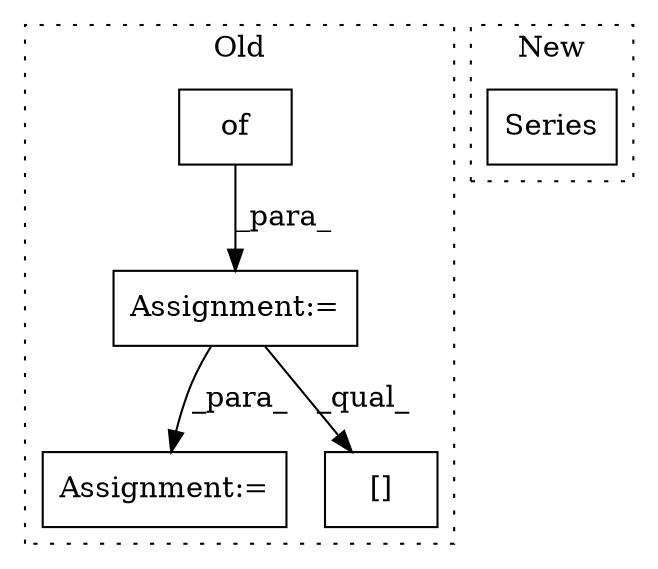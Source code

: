 digraph G {
subgraph cluster0 {
1 [label="of" a="32" s="942" l="4" shape="box"];
3 [label="Assignment:=" a="7" s="937" l="1" shape="box"];
4 [label="Assignment:=" a="7" s="1167" l="1" shape="box"];
5 [label="[]" a="2" s="1112,1147" l="14,1" shape="box"];
label = "Old";
style="dotted";
}
subgraph cluster1 {
2 [label="Series" a="32" s="3625,3695" l="7,1" shape="box"];
label = "New";
style="dotted";
}
1 -> 3 [label="_para_"];
3 -> 4 [label="_para_"];
3 -> 5 [label="_qual_"];
}